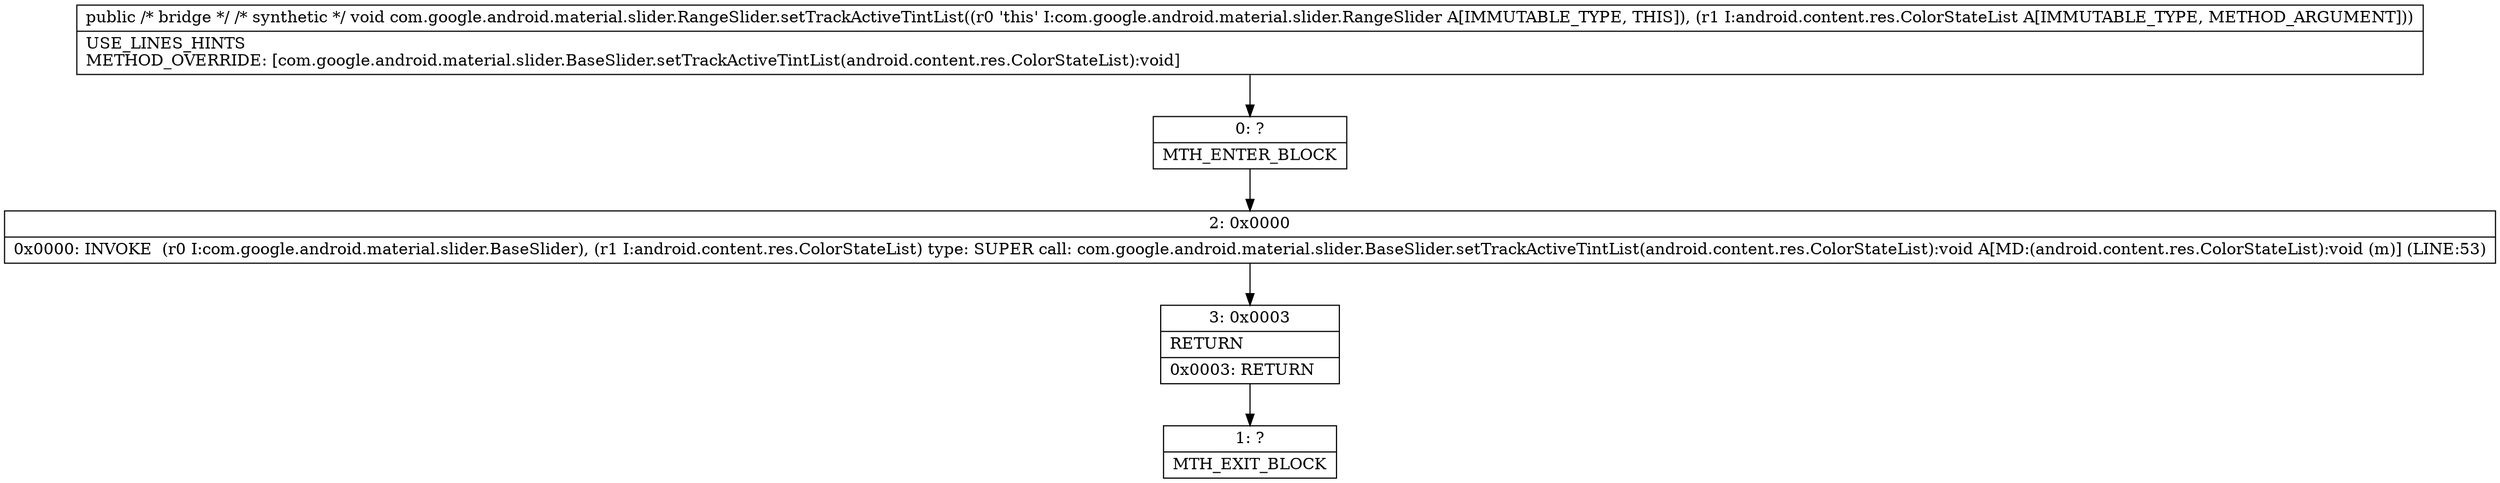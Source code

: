 digraph "CFG forcom.google.android.material.slider.RangeSlider.setTrackActiveTintList(Landroid\/content\/res\/ColorStateList;)V" {
Node_0 [shape=record,label="{0\:\ ?|MTH_ENTER_BLOCK\l}"];
Node_2 [shape=record,label="{2\:\ 0x0000|0x0000: INVOKE  (r0 I:com.google.android.material.slider.BaseSlider), (r1 I:android.content.res.ColorStateList) type: SUPER call: com.google.android.material.slider.BaseSlider.setTrackActiveTintList(android.content.res.ColorStateList):void A[MD:(android.content.res.ColorStateList):void (m)] (LINE:53)\l}"];
Node_3 [shape=record,label="{3\:\ 0x0003|RETURN\l|0x0003: RETURN   \l}"];
Node_1 [shape=record,label="{1\:\ ?|MTH_EXIT_BLOCK\l}"];
MethodNode[shape=record,label="{public \/* bridge *\/ \/* synthetic *\/ void com.google.android.material.slider.RangeSlider.setTrackActiveTintList((r0 'this' I:com.google.android.material.slider.RangeSlider A[IMMUTABLE_TYPE, THIS]), (r1 I:android.content.res.ColorStateList A[IMMUTABLE_TYPE, METHOD_ARGUMENT]))  | USE_LINES_HINTS\lMETHOD_OVERRIDE: [com.google.android.material.slider.BaseSlider.setTrackActiveTintList(android.content.res.ColorStateList):void]\l}"];
MethodNode -> Node_0;Node_0 -> Node_2;
Node_2 -> Node_3;
Node_3 -> Node_1;
}


